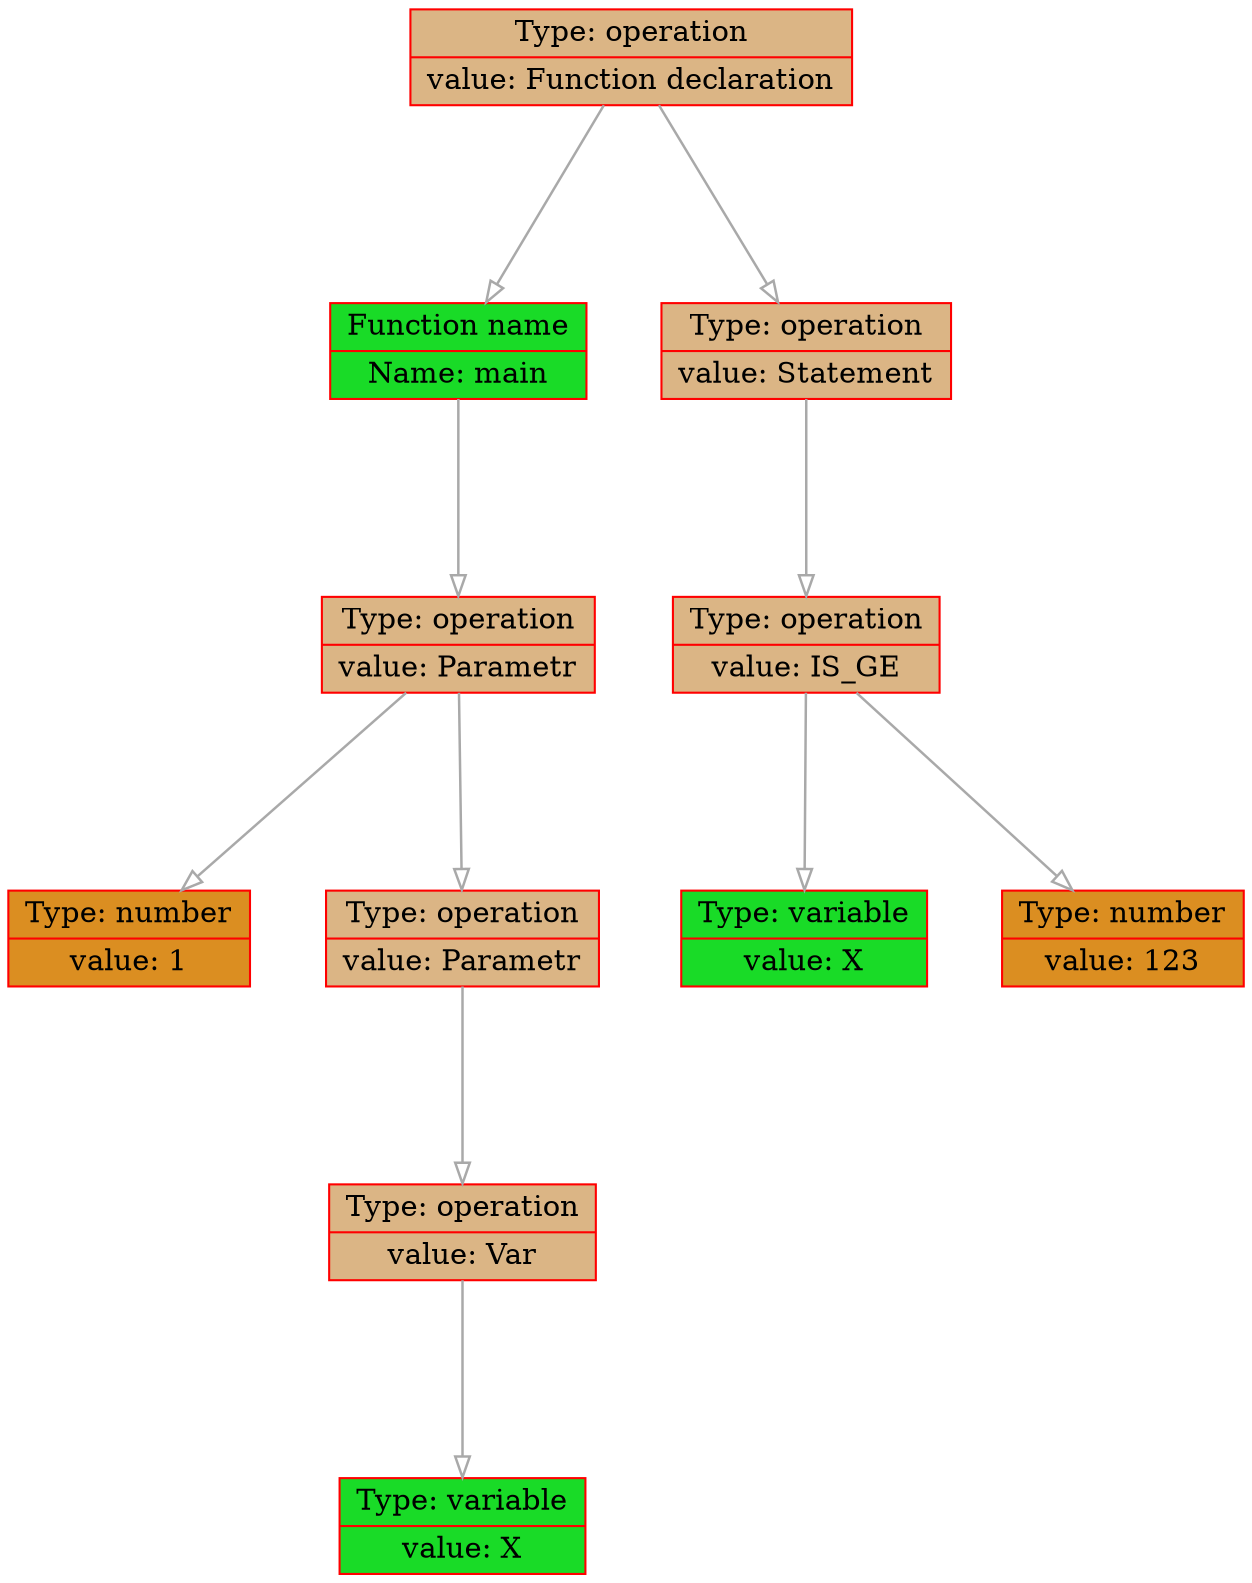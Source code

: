 
    digraph g {
        dpi      = 200;
        fontname = "Comic Sans MS";
        fontsize = 20;
        rankdir   =  TB;
        edge [color = darkgrey, arrowhead = onormal, arrowsize = 1, penwidth = 1.2]
        graph[fillcolor = lightgreen, ranksep = 1.3, nodesep = 0.5,
        style = "rounded, filled",color = green, penwidth = 2]

    Node0000024e3de46670[shape=record, width=0.2, style="filled", color="red", fillcolor="#DBB585",label=" {Type: operation | value: Function declaration}"] 
 
Node0000024e3de41c50[shape=record, width=0.2, style="filled", color="red", fillcolor="#19DB27",label=" {Function name |Name: main}"] 
 
Node0000024e3de41c80[shape=record, width=0.2, style="filled", color="red", fillcolor="#DBB585",label=" {Type: operation | value: Parametr}"] 
 
Node0000024e3de41cb0[shape=record, width=0.2, style="filled", color="red", fillcolor="#DB8E21",label=" {Type: number | value: 1}"] 
 
Node0000024e3de41ce0[shape=record, width=0.2, style="filled", color="red", fillcolor="#DBB585",label=" {Type: operation | value: Parametr}"] 
 
Node0000024e3de41d40[shape=record, width=0.2, style="filled", color="red", fillcolor="#DBB585",label=" {Type: operation | value: Var}"] 
 
Node0000024e3de41d10[shape=record, width=0.2, style="filled", color="red", fillcolor="#19DB27",label=" {Type: variable | value: X}"] 
 
Node0000024e3de46640[shape=record, width=0.2, style="filled", color="red", fillcolor="#DBB585",label=" {Type: operation | value: Statement}"] 
 
Node0000024e3de46610[shape=record, width=0.2, style="filled", color="red", fillcolor="#DBB585",label=" {Type: operation | value: IS_GE}"] 
 
Node0000024e3de41d70[shape=record, width=0.2, style="filled", color="red", fillcolor="#19DB27",label=" {Type: variable | value: X}"] 
 
Node0000024e3de41da0[shape=record, width=0.2, style="filled", color="red", fillcolor="#DB8E21",label=" {Type: number | value: 123}"] 
 
Node0000024e3de46670->Node0000024e3de41c50
Node0000024e3de41c50->Node0000024e3de41c80
Node0000024e3de41c80->Node0000024e3de41cb0
Node0000024e3de41c80->Node0000024e3de41ce0
Node0000024e3de41ce0->Node0000024e3de41d40
Node0000024e3de41d40->Node0000024e3de41d10
Node0000024e3de46670->Node0000024e3de46640
Node0000024e3de46640->Node0000024e3de46610
Node0000024e3de46610->Node0000024e3de41d70
Node0000024e3de46610->Node0000024e3de41da0
}
